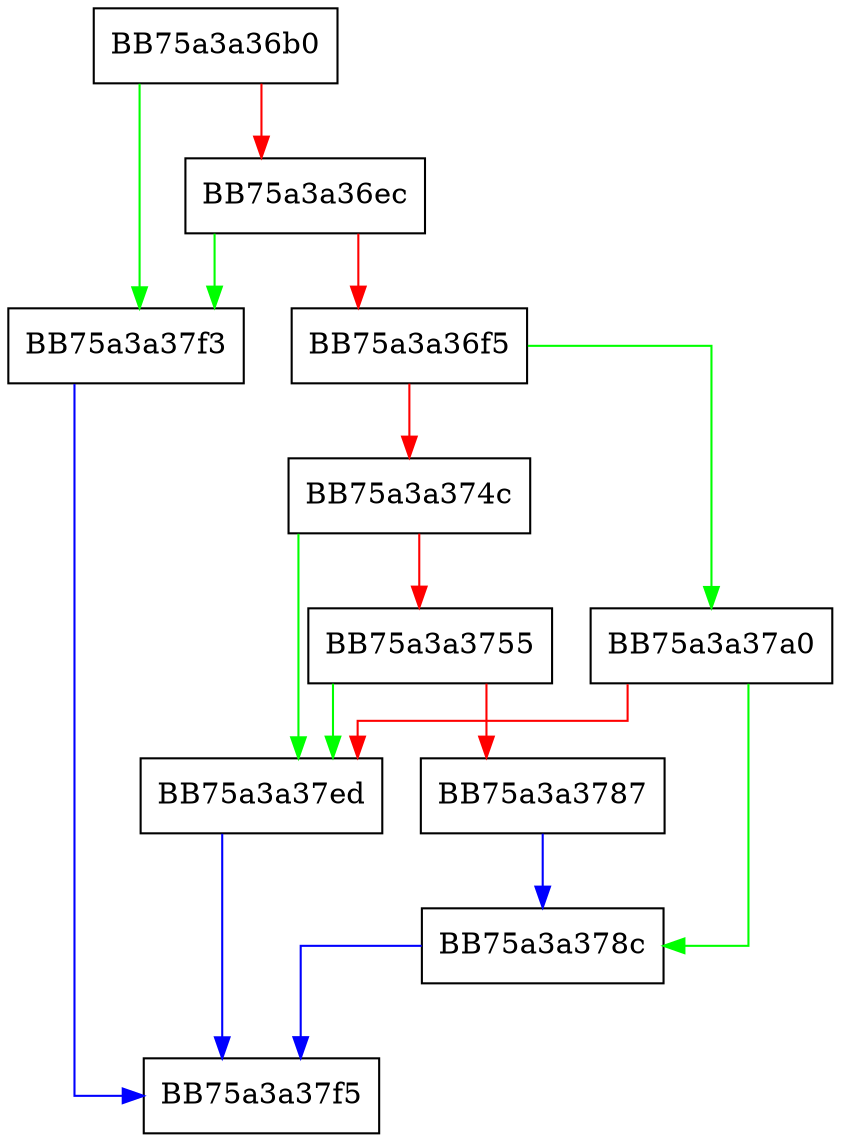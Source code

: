 digraph decrypt {
  node [shape="box"];
  graph [splines=ortho];
  BB75a3a36b0 -> BB75a3a37f3 [color="green"];
  BB75a3a36b0 -> BB75a3a36ec [color="red"];
  BB75a3a36ec -> BB75a3a37f3 [color="green"];
  BB75a3a36ec -> BB75a3a36f5 [color="red"];
  BB75a3a36f5 -> BB75a3a37a0 [color="green"];
  BB75a3a36f5 -> BB75a3a374c [color="red"];
  BB75a3a374c -> BB75a3a37ed [color="green"];
  BB75a3a374c -> BB75a3a3755 [color="red"];
  BB75a3a3755 -> BB75a3a37ed [color="green"];
  BB75a3a3755 -> BB75a3a3787 [color="red"];
  BB75a3a3787 -> BB75a3a378c [color="blue"];
  BB75a3a378c -> BB75a3a37f5 [color="blue"];
  BB75a3a37a0 -> BB75a3a378c [color="green"];
  BB75a3a37a0 -> BB75a3a37ed [color="red"];
  BB75a3a37ed -> BB75a3a37f5 [color="blue"];
  BB75a3a37f3 -> BB75a3a37f5 [color="blue"];
}